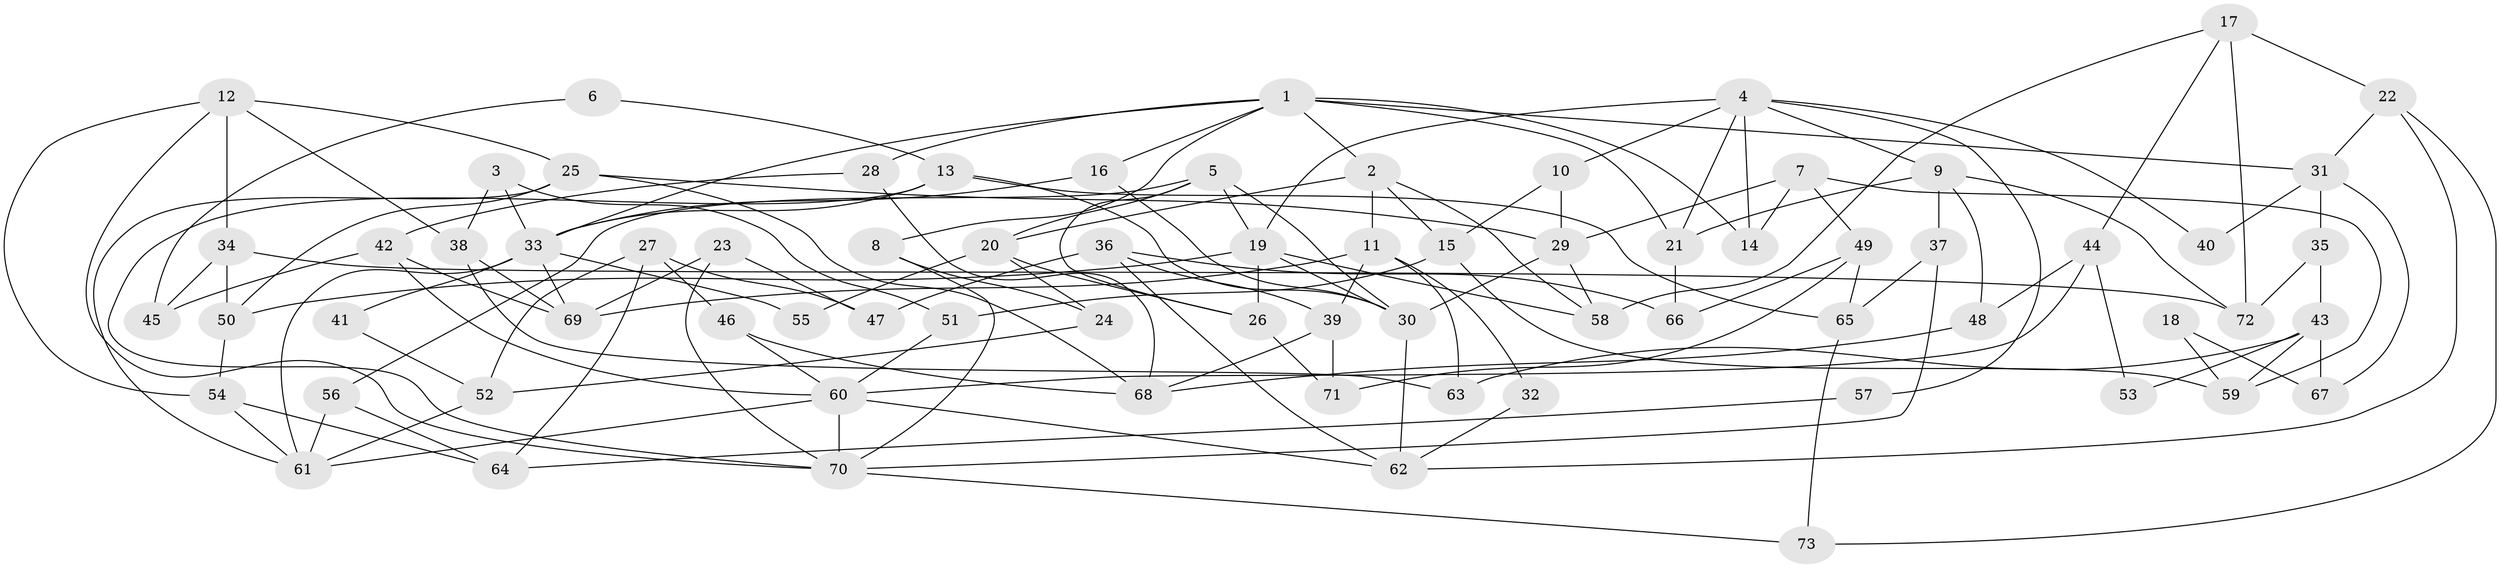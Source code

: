 // Generated by graph-tools (version 1.1) at 2025/02/03/09/25 03:02:04]
// undirected, 73 vertices, 146 edges
graph export_dot {
graph [start="1"]
  node [color=gray90,style=filled];
  1;
  2;
  3;
  4;
  5;
  6;
  7;
  8;
  9;
  10;
  11;
  12;
  13;
  14;
  15;
  16;
  17;
  18;
  19;
  20;
  21;
  22;
  23;
  24;
  25;
  26;
  27;
  28;
  29;
  30;
  31;
  32;
  33;
  34;
  35;
  36;
  37;
  38;
  39;
  40;
  41;
  42;
  43;
  44;
  45;
  46;
  47;
  48;
  49;
  50;
  51;
  52;
  53;
  54;
  55;
  56;
  57;
  58;
  59;
  60;
  61;
  62;
  63;
  64;
  65;
  66;
  67;
  68;
  69;
  70;
  71;
  72;
  73;
  1 -- 2;
  1 -- 8;
  1 -- 14;
  1 -- 16;
  1 -- 21;
  1 -- 28;
  1 -- 31;
  1 -- 33;
  2 -- 15;
  2 -- 20;
  2 -- 11;
  2 -- 58;
  3 -- 38;
  3 -- 33;
  3 -- 51;
  4 -- 21;
  4 -- 19;
  4 -- 9;
  4 -- 10;
  4 -- 14;
  4 -- 40;
  4 -- 57;
  5 -- 26;
  5 -- 30;
  5 -- 19;
  5 -- 20;
  5 -- 56;
  6 -- 45;
  6 -- 13;
  7 -- 14;
  7 -- 29;
  7 -- 49;
  7 -- 59;
  8 -- 24;
  8 -- 70;
  9 -- 21;
  9 -- 37;
  9 -- 48;
  9 -- 72;
  10 -- 29;
  10 -- 15;
  11 -- 63;
  11 -- 32;
  11 -- 39;
  11 -- 69;
  12 -- 54;
  12 -- 25;
  12 -- 34;
  12 -- 38;
  12 -- 70;
  13 -- 30;
  13 -- 65;
  13 -- 33;
  13 -- 70;
  15 -- 51;
  15 -- 59;
  16 -- 33;
  16 -- 30;
  17 -- 44;
  17 -- 58;
  17 -- 22;
  17 -- 72;
  18 -- 67;
  18 -- 59;
  19 -- 50;
  19 -- 26;
  19 -- 30;
  19 -- 58;
  20 -- 26;
  20 -- 24;
  20 -- 55;
  21 -- 66;
  22 -- 62;
  22 -- 31;
  22 -- 73;
  23 -- 69;
  23 -- 70;
  23 -- 47;
  24 -- 52;
  25 -- 61;
  25 -- 29;
  25 -- 50;
  25 -- 68;
  26 -- 71;
  27 -- 46;
  27 -- 47;
  27 -- 52;
  27 -- 64;
  28 -- 42;
  28 -- 68;
  29 -- 30;
  29 -- 58;
  30 -- 62;
  31 -- 35;
  31 -- 40;
  31 -- 67;
  32 -- 62;
  33 -- 41;
  33 -- 55;
  33 -- 61;
  33 -- 69;
  34 -- 72;
  34 -- 45;
  34 -- 50;
  35 -- 72;
  35 -- 43;
  36 -- 39;
  36 -- 62;
  36 -- 47;
  36 -- 66;
  37 -- 70;
  37 -- 65;
  38 -- 69;
  38 -- 63;
  39 -- 68;
  39 -- 71;
  41 -- 52;
  42 -- 69;
  42 -- 60;
  42 -- 45;
  43 -- 59;
  43 -- 53;
  43 -- 63;
  43 -- 67;
  44 -- 48;
  44 -- 60;
  44 -- 53;
  46 -- 60;
  46 -- 68;
  48 -- 68;
  49 -- 65;
  49 -- 66;
  49 -- 71;
  50 -- 54;
  51 -- 60;
  52 -- 61;
  54 -- 64;
  54 -- 61;
  56 -- 61;
  56 -- 64;
  57 -- 64;
  60 -- 70;
  60 -- 61;
  60 -- 62;
  65 -- 73;
  70 -- 73;
}
